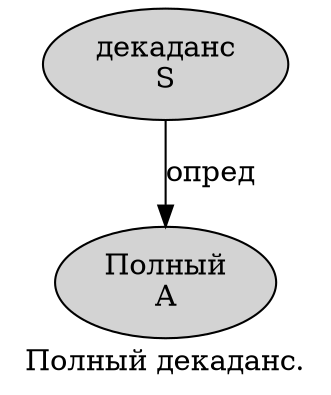digraph SENTENCE_3985 {
	graph [label="Полный декаданс."]
	node [style=filled]
		0 [label="Полный
A" color="" fillcolor=lightgray penwidth=1 shape=ellipse]
		1 [label="декаданс
S" color="" fillcolor=lightgray penwidth=1 shape=ellipse]
			1 -> 0 [label="опред"]
}
